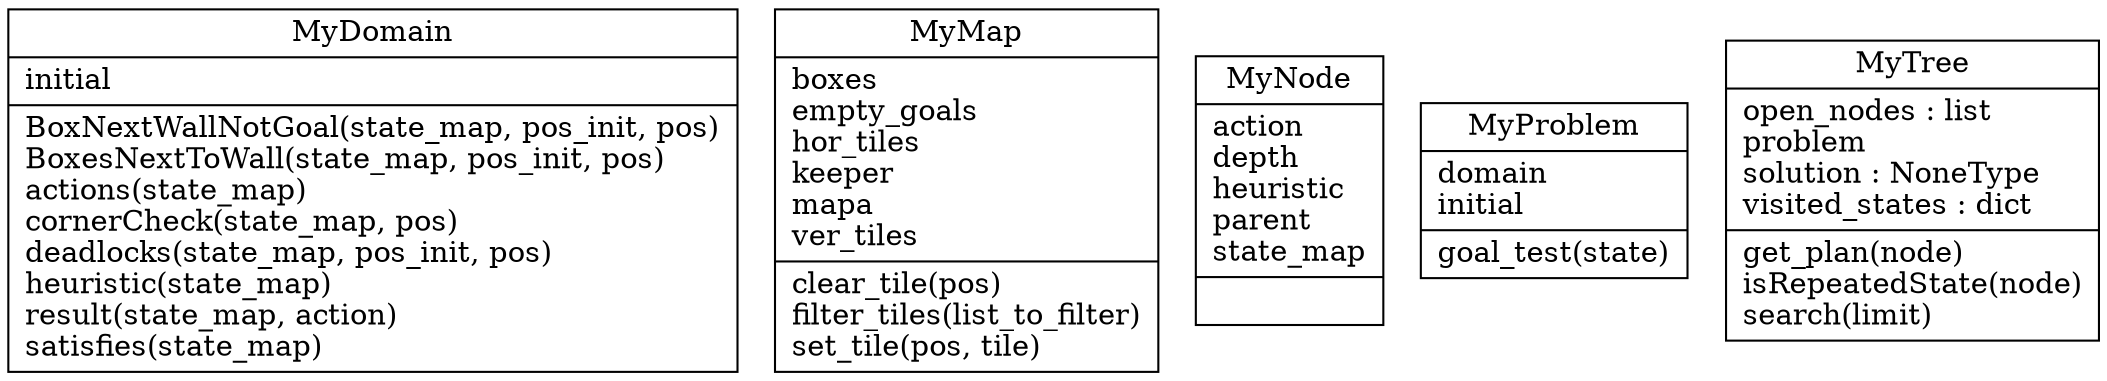 digraph "classes" {
charset="utf-8"
rankdir=BT
"0" [label="{MyDomain|initial\l|BoxNextWallNotGoal(state_map, pos_init, pos)\lBoxesNextToWall(state_map, pos_init, pos)\lactions(state_map)\lcornerCheck(state_map, pos)\ldeadlocks(state_map, pos_init, pos)\lheuristic(state_map)\lresult(state_map, action)\lsatisfies(state_map)\l}", shape="record"];
"1" [label="{MyMap|boxes\lempty_goals\lhor_tiles\lkeeper\lmapa\lver_tiles\l|clear_tile(pos)\lfilter_tiles(list_to_filter)\lset_tile(pos, tile)\l}", shape="record"];
"2" [label="{MyNode|action\ldepth\lheuristic\lparent\lstate_map\l|}", shape="record"];
"3" [label="{MyProblem|domain\linitial\l|goal_test(state)\l}", shape="record"];
"4" [label="{MyTree|open_nodes : list\lproblem\lsolution : NoneType\lvisited_states : dict\l|get_plan(node)\lisRepeatedState(node)\lsearch(limit)\l}", shape="record"];
}
